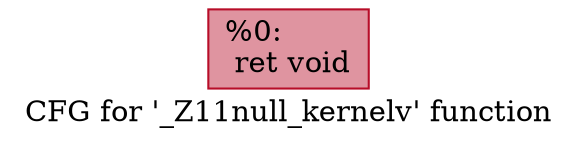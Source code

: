 digraph "CFG for '_Z11null_kernelv' function" {
	label="CFG for '_Z11null_kernelv' function";

	Node0x51e71a0 [shape=record,color="#b70d28ff", style=filled, fillcolor="#b70d2870",label="{%0:\l  ret void\l}"];
}
